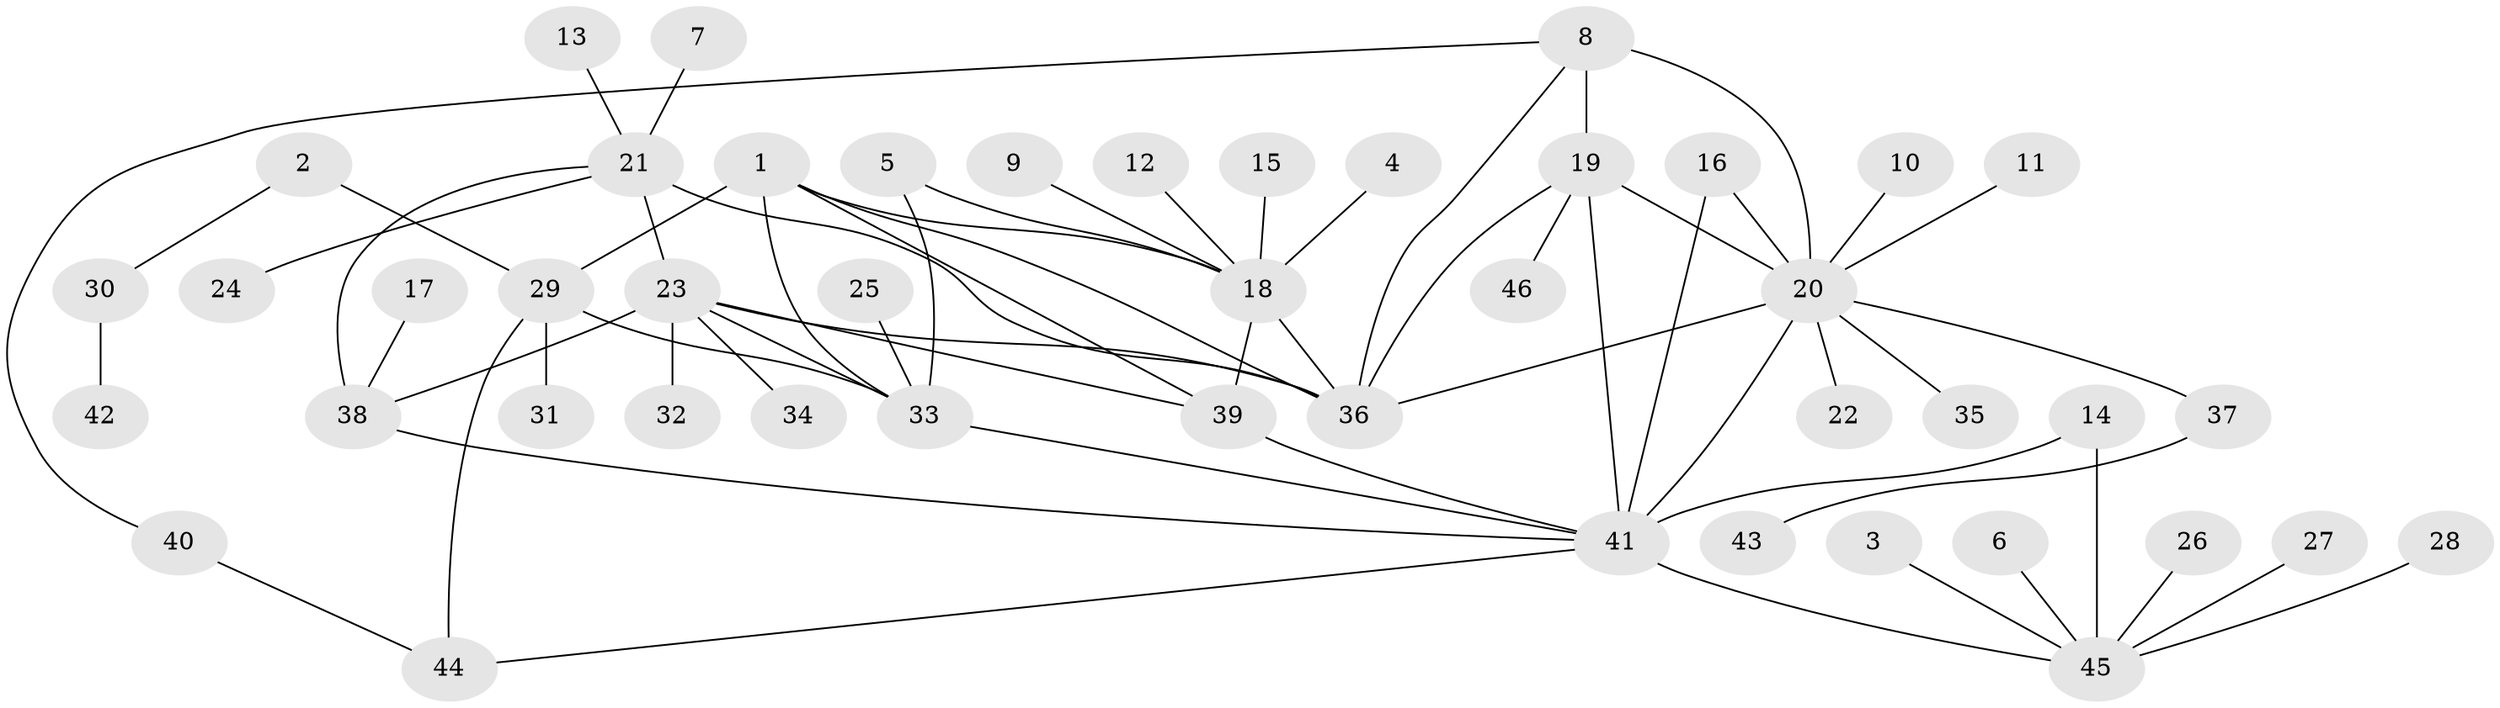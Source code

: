 // original degree distribution, {5: 0.05309734513274336, 9: 0.02654867256637168, 8: 0.035398230088495575, 12: 0.008849557522123894, 7: 0.017699115044247787, 6: 0.061946902654867256, 10: 0.017699115044247787, 13: 0.008849557522123894, 3: 0.07079646017699115, 2: 0.1504424778761062, 1: 0.5486725663716814}
// Generated by graph-tools (version 1.1) at 2025/37/03/04/25 23:37:46]
// undirected, 46 vertices, 64 edges
graph export_dot {
  node [color=gray90,style=filled];
  1;
  2;
  3;
  4;
  5;
  6;
  7;
  8;
  9;
  10;
  11;
  12;
  13;
  14;
  15;
  16;
  17;
  18;
  19;
  20;
  21;
  22;
  23;
  24;
  25;
  26;
  27;
  28;
  29;
  30;
  31;
  32;
  33;
  34;
  35;
  36;
  37;
  38;
  39;
  40;
  41;
  42;
  43;
  44;
  45;
  46;
  1 -- 18 [weight=3.0];
  1 -- 29 [weight=3.0];
  1 -- 33 [weight=1.0];
  1 -- 36 [weight=1.0];
  1 -- 39 [weight=1.0];
  2 -- 29 [weight=1.0];
  2 -- 30 [weight=1.0];
  3 -- 45 [weight=1.0];
  4 -- 18 [weight=1.0];
  5 -- 18 [weight=1.0];
  5 -- 33 [weight=1.0];
  6 -- 45 [weight=1.0];
  7 -- 21 [weight=1.0];
  8 -- 19 [weight=2.0];
  8 -- 20 [weight=1.0];
  8 -- 36 [weight=1.0];
  8 -- 40 [weight=1.0];
  9 -- 18 [weight=1.0];
  10 -- 20 [weight=1.0];
  11 -- 20 [weight=1.0];
  12 -- 18 [weight=1.0];
  13 -- 21 [weight=1.0];
  14 -- 41 [weight=2.0];
  14 -- 45 [weight=4.0];
  15 -- 18 [weight=1.0];
  16 -- 20 [weight=1.0];
  16 -- 41 [weight=1.0];
  17 -- 38 [weight=1.0];
  18 -- 36 [weight=2.0];
  18 -- 39 [weight=3.0];
  19 -- 20 [weight=2.0];
  19 -- 36 [weight=2.0];
  19 -- 41 [weight=1.0];
  19 -- 46 [weight=1.0];
  20 -- 22 [weight=1.0];
  20 -- 35 [weight=1.0];
  20 -- 36 [weight=1.0];
  20 -- 37 [weight=1.0];
  20 -- 41 [weight=1.0];
  21 -- 23 [weight=3.0];
  21 -- 24 [weight=1.0];
  21 -- 36 [weight=1.0];
  21 -- 38 [weight=1.0];
  23 -- 32 [weight=1.0];
  23 -- 33 [weight=1.0];
  23 -- 34 [weight=1.0];
  23 -- 36 [weight=1.0];
  23 -- 38 [weight=3.0];
  23 -- 39 [weight=1.0];
  25 -- 33 [weight=1.0];
  26 -- 45 [weight=1.0];
  27 -- 45 [weight=1.0];
  28 -- 45 [weight=1.0];
  29 -- 31 [weight=1.0];
  29 -- 33 [weight=3.0];
  29 -- 44 [weight=1.0];
  30 -- 42 [weight=1.0];
  33 -- 41 [weight=1.0];
  37 -- 43 [weight=1.0];
  38 -- 41 [weight=1.0];
  39 -- 41 [weight=1.0];
  40 -- 44 [weight=1.0];
  41 -- 44 [weight=1.0];
  41 -- 45 [weight=2.0];
}
